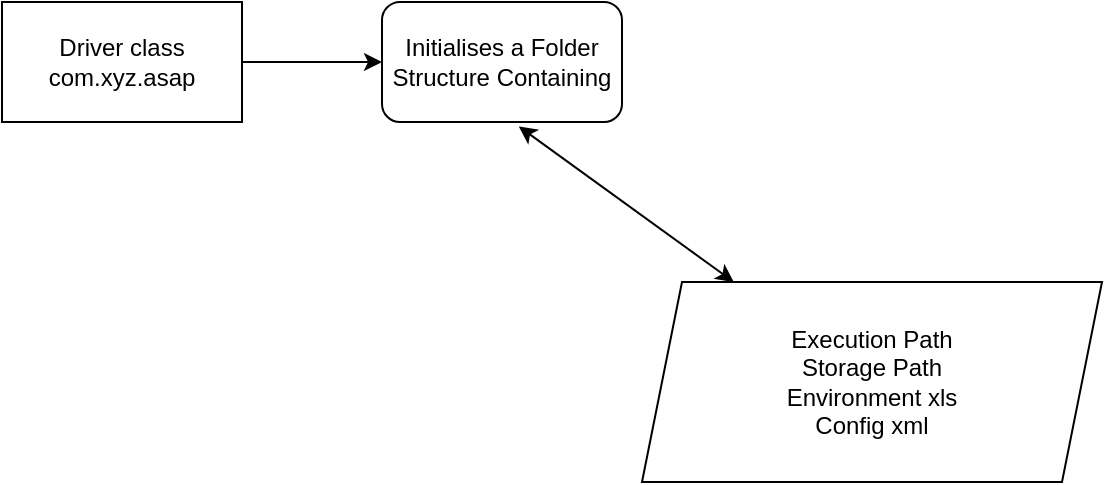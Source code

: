 <mxfile version="14.7.7" type="github">
  <diagram id="x9Bm14kLlBbep5ouFzaa" name="Page-1">
    <mxGraphModel dx="1038" dy="579" grid="1" gridSize="10" guides="1" tooltips="1" connect="1" arrows="1" fold="1" page="1" pageScale="1" pageWidth="827" pageHeight="1169" math="0" shadow="0">
      <root>
        <mxCell id="0" />
        <mxCell id="1" parent="0" />
        <mxCell id="JfScHbJtm-zAf60Zud_Y-3" style="edgeStyle=orthogonalEdgeStyle;rounded=0;orthogonalLoop=1;jettySize=auto;html=1;exitX=1;exitY=0.5;exitDx=0;exitDy=0;" edge="1" parent="1" source="JfScHbJtm-zAf60Zud_Y-1" target="JfScHbJtm-zAf60Zud_Y-4">
          <mxGeometry relative="1" as="geometry">
            <mxPoint x="320" y="130" as="targetPoint" />
          </mxGeometry>
        </mxCell>
        <mxCell id="JfScHbJtm-zAf60Zud_Y-1" value="Driver class com.xyz.asap" style="rounded=0;whiteSpace=wrap;html=1;" vertex="1" parent="1">
          <mxGeometry x="70" y="100" width="120" height="60" as="geometry" />
        </mxCell>
        <mxCell id="JfScHbJtm-zAf60Zud_Y-4" value="Initialises a Folder Structure Containing" style="rounded=1;whiteSpace=wrap;html=1;" vertex="1" parent="1">
          <mxGeometry x="260" y="100" width="120" height="60" as="geometry" />
        </mxCell>
        <mxCell id="JfScHbJtm-zAf60Zud_Y-5" value="Execution Path&lt;br&gt;Storage Path&lt;br&gt;Environment xls&lt;br&gt;Config xml&lt;br&gt;" style="shape=parallelogram;perimeter=parallelogramPerimeter;whiteSpace=wrap;html=1;fixedSize=1;" vertex="1" parent="1">
          <mxGeometry x="390" y="240" width="230" height="100" as="geometry" />
        </mxCell>
        <mxCell id="JfScHbJtm-zAf60Zud_Y-8" value="" style="endArrow=classic;startArrow=classic;html=1;entryX=0.57;entryY=1.037;entryDx=0;entryDy=0;entryPerimeter=0;" edge="1" parent="1" source="JfScHbJtm-zAf60Zud_Y-5" target="JfScHbJtm-zAf60Zud_Y-4">
          <mxGeometry width="50" height="50" relative="1" as="geometry">
            <mxPoint x="390" y="310" as="sourcePoint" />
            <mxPoint x="440" y="260" as="targetPoint" />
          </mxGeometry>
        </mxCell>
      </root>
    </mxGraphModel>
  </diagram>
</mxfile>
